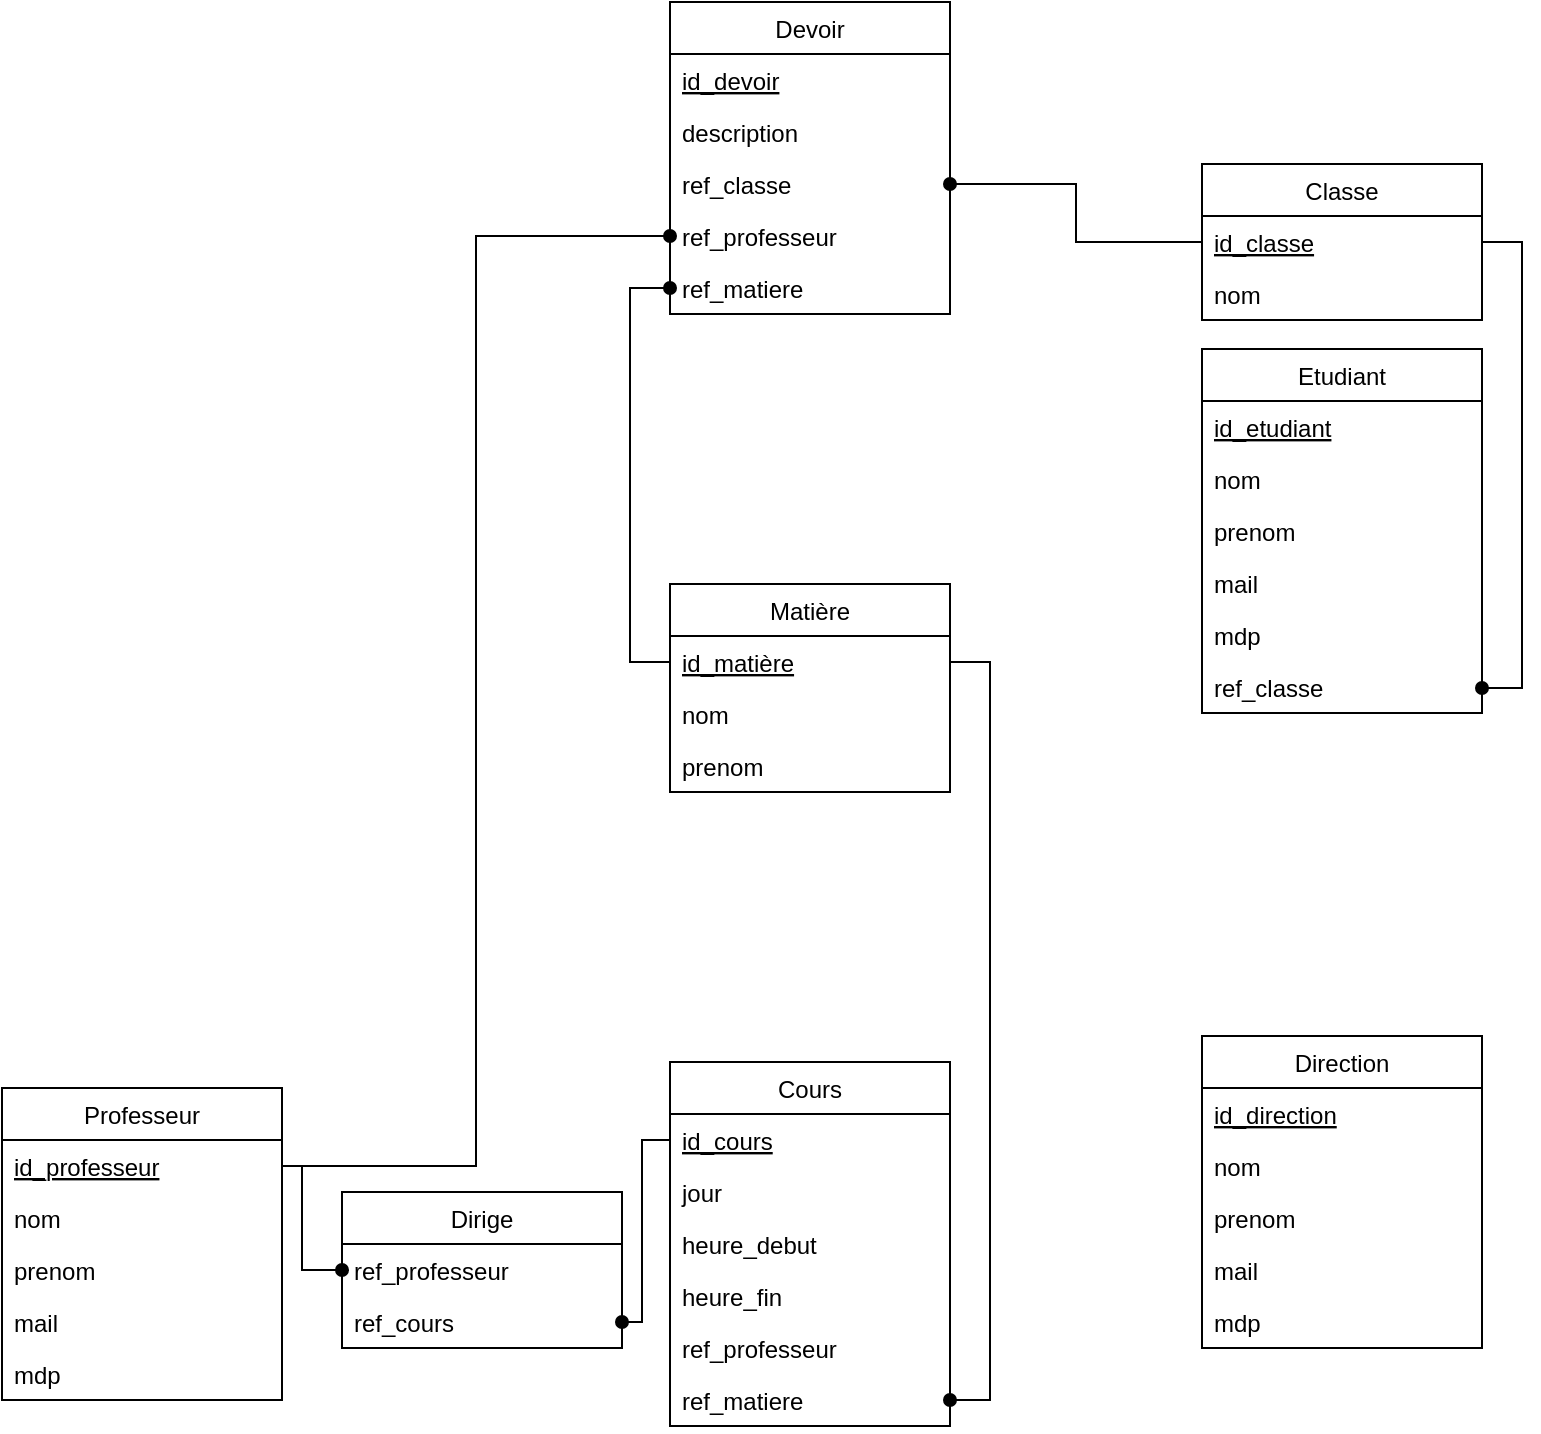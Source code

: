 <mxfile version="16.6.8" type="device"><diagram id="C40Z_0AL25oshqFVdQgn" name="Page-1"><mxGraphModel dx="1564" dy="776" grid="1" gridSize="10" guides="1" tooltips="1" connect="1" arrows="1" fold="1" page="1" pageScale="1" pageWidth="827" pageHeight="1169" math="0" shadow="0"><root><mxCell id="0"/><mxCell id="1" parent="0"/><mxCell id="l8wY3GcBAbxuDui18Ujm-5" value="Professeur" style="swimlane;fontStyle=0;childLayout=stackLayout;horizontal=1;startSize=26;fillColor=none;horizontalStack=0;resizeParent=1;resizeParentMax=0;resizeLast=0;collapsible=1;marginBottom=0;" vertex="1" parent="1"><mxGeometry x="34" y="772" width="140" height="156" as="geometry"/></mxCell><mxCell id="l8wY3GcBAbxuDui18Ujm-6" value="id_professeur" style="text;strokeColor=none;fillColor=none;align=left;verticalAlign=top;spacingLeft=4;spacingRight=4;overflow=hidden;rotatable=0;points=[[0,0.5],[1,0.5]];portConstraint=eastwest;fontStyle=4" vertex="1" parent="l8wY3GcBAbxuDui18Ujm-5"><mxGeometry y="26" width="140" height="26" as="geometry"/></mxCell><mxCell id="l8wY3GcBAbxuDui18Ujm-7" value="nom" style="text;strokeColor=none;fillColor=none;align=left;verticalAlign=top;spacingLeft=4;spacingRight=4;overflow=hidden;rotatable=0;points=[[0,0.5],[1,0.5]];portConstraint=eastwest;" vertex="1" parent="l8wY3GcBAbxuDui18Ujm-5"><mxGeometry y="52" width="140" height="26" as="geometry"/></mxCell><mxCell id="l8wY3GcBAbxuDui18Ujm-8" value="prenom" style="text;strokeColor=none;fillColor=none;align=left;verticalAlign=top;spacingLeft=4;spacingRight=4;overflow=hidden;rotatable=0;points=[[0,0.5],[1,0.5]];portConstraint=eastwest;" vertex="1" parent="l8wY3GcBAbxuDui18Ujm-5"><mxGeometry y="78" width="140" height="26" as="geometry"/></mxCell><mxCell id="l8wY3GcBAbxuDui18Ujm-27" value="mail" style="text;strokeColor=none;fillColor=none;align=left;verticalAlign=top;spacingLeft=4;spacingRight=4;overflow=hidden;rotatable=0;points=[[0,0.5],[1,0.5]];portConstraint=eastwest;" vertex="1" parent="l8wY3GcBAbxuDui18Ujm-5"><mxGeometry y="104" width="140" height="26" as="geometry"/></mxCell><mxCell id="l8wY3GcBAbxuDui18Ujm-28" value="mdp" style="text;strokeColor=none;fillColor=none;align=left;verticalAlign=top;spacingLeft=4;spacingRight=4;overflow=hidden;rotatable=0;points=[[0,0.5],[1,0.5]];portConstraint=eastwest;" vertex="1" parent="l8wY3GcBAbxuDui18Ujm-5"><mxGeometry y="130" width="140" height="26" as="geometry"/></mxCell><mxCell id="l8wY3GcBAbxuDui18Ujm-9" value="Matière" style="swimlane;fontStyle=0;childLayout=stackLayout;horizontal=1;startSize=26;fillColor=none;horizontalStack=0;resizeParent=1;resizeParentMax=0;resizeLast=0;collapsible=1;marginBottom=0;" vertex="1" parent="1"><mxGeometry x="368" y="520" width="140" height="104" as="geometry"/></mxCell><mxCell id="l8wY3GcBAbxuDui18Ujm-10" value="id_matière" style="text;strokeColor=none;fillColor=none;align=left;verticalAlign=top;spacingLeft=4;spacingRight=4;overflow=hidden;rotatable=0;points=[[0,0.5],[1,0.5]];portConstraint=eastwest;fontStyle=4" vertex="1" parent="l8wY3GcBAbxuDui18Ujm-9"><mxGeometry y="26" width="140" height="26" as="geometry"/></mxCell><mxCell id="l8wY3GcBAbxuDui18Ujm-11" value="nom" style="text;strokeColor=none;fillColor=none;align=left;verticalAlign=top;spacingLeft=4;spacingRight=4;overflow=hidden;rotatable=0;points=[[0,0.5],[1,0.5]];portConstraint=eastwest;" vertex="1" parent="l8wY3GcBAbxuDui18Ujm-9"><mxGeometry y="52" width="140" height="26" as="geometry"/></mxCell><mxCell id="l8wY3GcBAbxuDui18Ujm-12" value="prenom" style="text;strokeColor=none;fillColor=none;align=left;verticalAlign=top;spacingLeft=4;spacingRight=4;overflow=hidden;rotatable=0;points=[[0,0.5],[1,0.5]];portConstraint=eastwest;" vertex="1" parent="l8wY3GcBAbxuDui18Ujm-9"><mxGeometry y="78" width="140" height="26" as="geometry"/></mxCell><mxCell id="l8wY3GcBAbxuDui18Ujm-13" value="Etudiant" style="swimlane;fontStyle=0;childLayout=stackLayout;horizontal=1;startSize=26;fillColor=none;horizontalStack=0;resizeParent=1;resizeParentMax=0;resizeLast=0;collapsible=1;marginBottom=0;" vertex="1" parent="1"><mxGeometry x="634" y="402.5" width="140" height="182" as="geometry"/></mxCell><mxCell id="l8wY3GcBAbxuDui18Ujm-14" value="id_etudiant" style="text;strokeColor=none;fillColor=none;align=left;verticalAlign=top;spacingLeft=4;spacingRight=4;overflow=hidden;rotatable=0;points=[[0,0.5],[1,0.5]];portConstraint=eastwest;fontStyle=4" vertex="1" parent="l8wY3GcBAbxuDui18Ujm-13"><mxGeometry y="26" width="140" height="26" as="geometry"/></mxCell><mxCell id="l8wY3GcBAbxuDui18Ujm-15" value="nom" style="text;strokeColor=none;fillColor=none;align=left;verticalAlign=top;spacingLeft=4;spacingRight=4;overflow=hidden;rotatable=0;points=[[0,0.5],[1,0.5]];portConstraint=eastwest;" vertex="1" parent="l8wY3GcBAbxuDui18Ujm-13"><mxGeometry y="52" width="140" height="26" as="geometry"/></mxCell><mxCell id="l8wY3GcBAbxuDui18Ujm-16" value="prenom" style="text;strokeColor=none;fillColor=none;align=left;verticalAlign=top;spacingLeft=4;spacingRight=4;overflow=hidden;rotatable=0;points=[[0,0.5],[1,0.5]];portConstraint=eastwest;" vertex="1" parent="l8wY3GcBAbxuDui18Ujm-13"><mxGeometry y="78" width="140" height="26" as="geometry"/></mxCell><mxCell id="l8wY3GcBAbxuDui18Ujm-25" value="mail" style="text;strokeColor=none;fillColor=none;align=left;verticalAlign=top;spacingLeft=4;spacingRight=4;overflow=hidden;rotatable=0;points=[[0,0.5],[1,0.5]];portConstraint=eastwest;" vertex="1" parent="l8wY3GcBAbxuDui18Ujm-13"><mxGeometry y="104" width="140" height="26" as="geometry"/></mxCell><mxCell id="l8wY3GcBAbxuDui18Ujm-26" value="mdp" style="text;strokeColor=none;fillColor=none;align=left;verticalAlign=top;spacingLeft=4;spacingRight=4;overflow=hidden;rotatable=0;points=[[0,0.5],[1,0.5]];portConstraint=eastwest;" vertex="1" parent="l8wY3GcBAbxuDui18Ujm-13"><mxGeometry y="130" width="140" height="26" as="geometry"/></mxCell><mxCell id="l8wY3GcBAbxuDui18Ujm-76" value="ref_classe" style="text;strokeColor=none;fillColor=none;align=left;verticalAlign=top;spacingLeft=4;spacingRight=4;overflow=hidden;rotatable=0;points=[[0,0.5],[1,0.5]];portConstraint=eastwest;" vertex="1" parent="l8wY3GcBAbxuDui18Ujm-13"><mxGeometry y="156" width="140" height="26" as="geometry"/></mxCell><mxCell id="l8wY3GcBAbxuDui18Ujm-17" value="Direction" style="swimlane;fontStyle=0;childLayout=stackLayout;horizontal=1;startSize=26;fillColor=none;horizontalStack=0;resizeParent=1;resizeParentMax=0;resizeLast=0;collapsible=1;marginBottom=0;" vertex="1" parent="1"><mxGeometry x="634" y="746" width="140" height="156" as="geometry"/></mxCell><mxCell id="l8wY3GcBAbxuDui18Ujm-18" value="id_direction" style="text;strokeColor=none;fillColor=none;align=left;verticalAlign=top;spacingLeft=4;spacingRight=4;overflow=hidden;rotatable=0;points=[[0,0.5],[1,0.5]];portConstraint=eastwest;fontStyle=4" vertex="1" parent="l8wY3GcBAbxuDui18Ujm-17"><mxGeometry y="26" width="140" height="26" as="geometry"/></mxCell><mxCell id="l8wY3GcBAbxuDui18Ujm-19" value="nom" style="text;strokeColor=none;fillColor=none;align=left;verticalAlign=top;spacingLeft=4;spacingRight=4;overflow=hidden;rotatable=0;points=[[0,0.5],[1,0.5]];portConstraint=eastwest;" vertex="1" parent="l8wY3GcBAbxuDui18Ujm-17"><mxGeometry y="52" width="140" height="26" as="geometry"/></mxCell><mxCell id="l8wY3GcBAbxuDui18Ujm-20" value="prenom" style="text;strokeColor=none;fillColor=none;align=left;verticalAlign=top;spacingLeft=4;spacingRight=4;overflow=hidden;rotatable=0;points=[[0,0.5],[1,0.5]];portConstraint=eastwest;" vertex="1" parent="l8wY3GcBAbxuDui18Ujm-17"><mxGeometry y="78" width="140" height="26" as="geometry"/></mxCell><mxCell id="l8wY3GcBAbxuDui18Ujm-29" value="mail" style="text;strokeColor=none;fillColor=none;align=left;verticalAlign=top;spacingLeft=4;spacingRight=4;overflow=hidden;rotatable=0;points=[[0,0.5],[1,0.5]];portConstraint=eastwest;" vertex="1" parent="l8wY3GcBAbxuDui18Ujm-17"><mxGeometry y="104" width="140" height="26" as="geometry"/></mxCell><mxCell id="l8wY3GcBAbxuDui18Ujm-30" value="mdp" style="text;strokeColor=none;fillColor=none;align=left;verticalAlign=top;spacingLeft=4;spacingRight=4;overflow=hidden;rotatable=0;points=[[0,0.5],[1,0.5]];portConstraint=eastwest;" vertex="1" parent="l8wY3GcBAbxuDui18Ujm-17"><mxGeometry y="130" width="140" height="26" as="geometry"/></mxCell><mxCell id="l8wY3GcBAbxuDui18Ujm-21" value="Devoir" style="swimlane;fontStyle=0;childLayout=stackLayout;horizontal=1;startSize=26;fillColor=none;horizontalStack=0;resizeParent=1;resizeParentMax=0;resizeLast=0;collapsible=1;marginBottom=0;" vertex="1" parent="1"><mxGeometry x="368" y="229" width="140" height="156" as="geometry"/></mxCell><mxCell id="l8wY3GcBAbxuDui18Ujm-22" value="id_devoir" style="text;strokeColor=none;fillColor=none;align=left;verticalAlign=top;spacingLeft=4;spacingRight=4;overflow=hidden;rotatable=0;points=[[0,0.5],[1,0.5]];portConstraint=eastwest;fontStyle=4" vertex="1" parent="l8wY3GcBAbxuDui18Ujm-21"><mxGeometry y="26" width="140" height="26" as="geometry"/></mxCell><mxCell id="l8wY3GcBAbxuDui18Ujm-23" value="description" style="text;strokeColor=none;fillColor=none;align=left;verticalAlign=top;spacingLeft=4;spacingRight=4;overflow=hidden;rotatable=0;points=[[0,0.5],[1,0.5]];portConstraint=eastwest;" vertex="1" parent="l8wY3GcBAbxuDui18Ujm-21"><mxGeometry y="52" width="140" height="26" as="geometry"/></mxCell><mxCell id="l8wY3GcBAbxuDui18Ujm-79" value="ref_classe" style="text;strokeColor=none;fillColor=none;align=left;verticalAlign=top;spacingLeft=4;spacingRight=4;overflow=hidden;rotatable=0;points=[[0,0.5],[1,0.5]];portConstraint=eastwest;" vertex="1" parent="l8wY3GcBAbxuDui18Ujm-21"><mxGeometry y="78" width="140" height="26" as="geometry"/></mxCell><mxCell id="l8wY3GcBAbxuDui18Ujm-82" value="ref_professeur" style="text;strokeColor=none;fillColor=none;align=left;verticalAlign=top;spacingLeft=4;spacingRight=4;overflow=hidden;rotatable=0;points=[[0,0.5],[1,0.5]];portConstraint=eastwest;" vertex="1" parent="l8wY3GcBAbxuDui18Ujm-21"><mxGeometry y="104" width="140" height="26" as="geometry"/></mxCell><mxCell id="l8wY3GcBAbxuDui18Ujm-81" value="ref_matiere" style="text;strokeColor=none;fillColor=none;align=left;verticalAlign=top;spacingLeft=4;spacingRight=4;overflow=hidden;rotatable=0;points=[[0,0.5],[1,0.5]];portConstraint=eastwest;" vertex="1" parent="l8wY3GcBAbxuDui18Ujm-21"><mxGeometry y="130" width="140" height="26" as="geometry"/></mxCell><mxCell id="l8wY3GcBAbxuDui18Ujm-31" value="Classe" style="swimlane;fontStyle=0;childLayout=stackLayout;horizontal=1;startSize=26;fillColor=none;horizontalStack=0;resizeParent=1;resizeParentMax=0;resizeLast=0;collapsible=1;marginBottom=0;" vertex="1" parent="1"><mxGeometry x="634" y="310" width="140" height="78" as="geometry"/></mxCell><mxCell id="l8wY3GcBAbxuDui18Ujm-32" value="id_classe" style="text;strokeColor=none;fillColor=none;align=left;verticalAlign=top;spacingLeft=4;spacingRight=4;overflow=hidden;rotatable=0;points=[[0,0.5],[1,0.5]];portConstraint=eastwest;fontStyle=4" vertex="1" parent="l8wY3GcBAbxuDui18Ujm-31"><mxGeometry y="26" width="140" height="26" as="geometry"/></mxCell><mxCell id="l8wY3GcBAbxuDui18Ujm-33" value="nom" style="text;strokeColor=none;fillColor=none;align=left;verticalAlign=top;spacingLeft=4;spacingRight=4;overflow=hidden;rotatable=0;points=[[0,0.5],[1,0.5]];portConstraint=eastwest;" vertex="1" parent="l8wY3GcBAbxuDui18Ujm-31"><mxGeometry y="52" width="140" height="26" as="geometry"/></mxCell><mxCell id="l8wY3GcBAbxuDui18Ujm-37" value="Cours" style="swimlane;fontStyle=0;childLayout=stackLayout;horizontal=1;startSize=26;fillColor=none;horizontalStack=0;resizeParent=1;resizeParentMax=0;resizeLast=0;collapsible=1;marginBottom=0;" vertex="1" parent="1"><mxGeometry x="368" y="759" width="140" height="182" as="geometry"/></mxCell><mxCell id="l8wY3GcBAbxuDui18Ujm-38" value="id_cours" style="text;strokeColor=none;fillColor=none;align=left;verticalAlign=top;spacingLeft=4;spacingRight=4;overflow=hidden;rotatable=0;points=[[0,0.5],[1,0.5]];portConstraint=eastwest;fontStyle=4" vertex="1" parent="l8wY3GcBAbxuDui18Ujm-37"><mxGeometry y="26" width="140" height="26" as="geometry"/></mxCell><mxCell id="l8wY3GcBAbxuDui18Ujm-39" value="jour" style="text;strokeColor=none;fillColor=none;align=left;verticalAlign=top;spacingLeft=4;spacingRight=4;overflow=hidden;rotatable=0;points=[[0,0.5],[1,0.5]];portConstraint=eastwest;" vertex="1" parent="l8wY3GcBAbxuDui18Ujm-37"><mxGeometry y="52" width="140" height="26" as="geometry"/></mxCell><mxCell id="l8wY3GcBAbxuDui18Ujm-40" value="heure_debut" style="text;strokeColor=none;fillColor=none;align=left;verticalAlign=top;spacingLeft=4;spacingRight=4;overflow=hidden;rotatable=0;points=[[0,0.5],[1,0.5]];portConstraint=eastwest;" vertex="1" parent="l8wY3GcBAbxuDui18Ujm-37"><mxGeometry y="78" width="140" height="26" as="geometry"/></mxCell><mxCell id="l8wY3GcBAbxuDui18Ujm-41" value="heure_fin" style="text;strokeColor=none;fillColor=none;align=left;verticalAlign=top;spacingLeft=4;spacingRight=4;overflow=hidden;rotatable=0;points=[[0,0.5],[1,0.5]];portConstraint=eastwest;" vertex="1" parent="l8wY3GcBAbxuDui18Ujm-37"><mxGeometry y="104" width="140" height="26" as="geometry"/></mxCell><mxCell id="l8wY3GcBAbxuDui18Ujm-83" value="ref_professeur" style="text;strokeColor=none;fillColor=none;align=left;verticalAlign=top;spacingLeft=4;spacingRight=4;overflow=hidden;rotatable=0;points=[[0,0.5],[1,0.5]];portConstraint=eastwest;" vertex="1" parent="l8wY3GcBAbxuDui18Ujm-37"><mxGeometry y="130" width="140" height="26" as="geometry"/></mxCell><mxCell id="l8wY3GcBAbxuDui18Ujm-87" value="ref_matiere" style="text;strokeColor=none;fillColor=none;align=left;verticalAlign=top;spacingLeft=4;spacingRight=4;overflow=hidden;rotatable=0;points=[[0,0.5],[1,0.5]];portConstraint=eastwest;" vertex="1" parent="l8wY3GcBAbxuDui18Ujm-37"><mxGeometry y="156" width="140" height="26" as="geometry"/></mxCell><mxCell id="l8wY3GcBAbxuDui18Ujm-77" style="edgeStyle=orthogonalEdgeStyle;rounded=0;orthogonalLoop=1;jettySize=auto;html=1;endArrow=oval;endFill=1;" edge="1" parent="1" source="l8wY3GcBAbxuDui18Ujm-32" target="l8wY3GcBAbxuDui18Ujm-76"><mxGeometry relative="1" as="geometry"><Array as="points"><mxPoint x="794" y="349"/><mxPoint x="794" y="572"/></Array></mxGeometry></mxCell><mxCell id="l8wY3GcBAbxuDui18Ujm-80" style="edgeStyle=orthogonalEdgeStyle;rounded=0;orthogonalLoop=1;jettySize=auto;html=1;endArrow=oval;endFill=1;" edge="1" parent="1" source="l8wY3GcBAbxuDui18Ujm-32" target="l8wY3GcBAbxuDui18Ujm-79"><mxGeometry relative="1" as="geometry"/></mxCell><mxCell id="l8wY3GcBAbxuDui18Ujm-85" style="edgeStyle=orthogonalEdgeStyle;rounded=0;orthogonalLoop=1;jettySize=auto;html=1;endArrow=oval;endFill=1;" edge="1" parent="1" source="l8wY3GcBAbxuDui18Ujm-6" target="l8wY3GcBAbxuDui18Ujm-82"><mxGeometry relative="1" as="geometry"/></mxCell><mxCell id="l8wY3GcBAbxuDui18Ujm-86" style="edgeStyle=orthogonalEdgeStyle;rounded=0;orthogonalLoop=1;jettySize=auto;html=1;entryX=0;entryY=0.5;entryDx=0;entryDy=0;endArrow=oval;endFill=1;" edge="1" parent="1" source="l8wY3GcBAbxuDui18Ujm-10" target="l8wY3GcBAbxuDui18Ujm-81"><mxGeometry relative="1" as="geometry"/></mxCell><mxCell id="l8wY3GcBAbxuDui18Ujm-88" style="edgeStyle=orthogonalEdgeStyle;rounded=0;orthogonalLoop=1;jettySize=auto;html=1;endArrow=oval;endFill=1;" edge="1" parent="1" source="l8wY3GcBAbxuDui18Ujm-10" target="l8wY3GcBAbxuDui18Ujm-87"><mxGeometry relative="1" as="geometry"><Array as="points"><mxPoint x="528" y="559"/><mxPoint x="528" y="928"/></Array></mxGeometry></mxCell><mxCell id="l8wY3GcBAbxuDui18Ujm-89" value="Dirige" style="swimlane;fontStyle=0;childLayout=stackLayout;horizontal=1;startSize=26;fillColor=none;horizontalStack=0;resizeParent=1;resizeParentMax=0;resizeLast=0;collapsible=1;marginBottom=0;" vertex="1" parent="1"><mxGeometry x="204" y="824" width="140" height="78" as="geometry"/></mxCell><mxCell id="l8wY3GcBAbxuDui18Ujm-90" value="ref_professeur" style="text;strokeColor=none;fillColor=none;align=left;verticalAlign=top;spacingLeft=4;spacingRight=4;overflow=hidden;rotatable=0;points=[[0,0.5],[1,0.5]];portConstraint=eastwest;" vertex="1" parent="l8wY3GcBAbxuDui18Ujm-89"><mxGeometry y="26" width="140" height="26" as="geometry"/></mxCell><mxCell id="l8wY3GcBAbxuDui18Ujm-91" value="ref_cours" style="text;strokeColor=none;fillColor=none;align=left;verticalAlign=top;spacingLeft=4;spacingRight=4;overflow=hidden;rotatable=0;points=[[0,0.5],[1,0.5]];portConstraint=eastwest;" vertex="1" parent="l8wY3GcBAbxuDui18Ujm-89"><mxGeometry y="52" width="140" height="26" as="geometry"/></mxCell><mxCell id="l8wY3GcBAbxuDui18Ujm-93" style="edgeStyle=orthogonalEdgeStyle;rounded=0;orthogonalLoop=1;jettySize=auto;html=1;endArrow=oval;endFill=1;" edge="1" parent="1" source="l8wY3GcBAbxuDui18Ujm-6" target="l8wY3GcBAbxuDui18Ujm-90"><mxGeometry relative="1" as="geometry"><Array as="points"><mxPoint x="184" y="811"/><mxPoint x="184" y="863"/></Array></mxGeometry></mxCell><mxCell id="l8wY3GcBAbxuDui18Ujm-94" style="edgeStyle=orthogonalEdgeStyle;rounded=0;orthogonalLoop=1;jettySize=auto;html=1;endArrow=oval;endFill=1;" edge="1" parent="1" source="l8wY3GcBAbxuDui18Ujm-38" target="l8wY3GcBAbxuDui18Ujm-91"><mxGeometry relative="1" as="geometry"><Array as="points"><mxPoint x="354" y="798"/><mxPoint x="354" y="889"/></Array></mxGeometry></mxCell></root></mxGraphModel></diagram></mxfile>